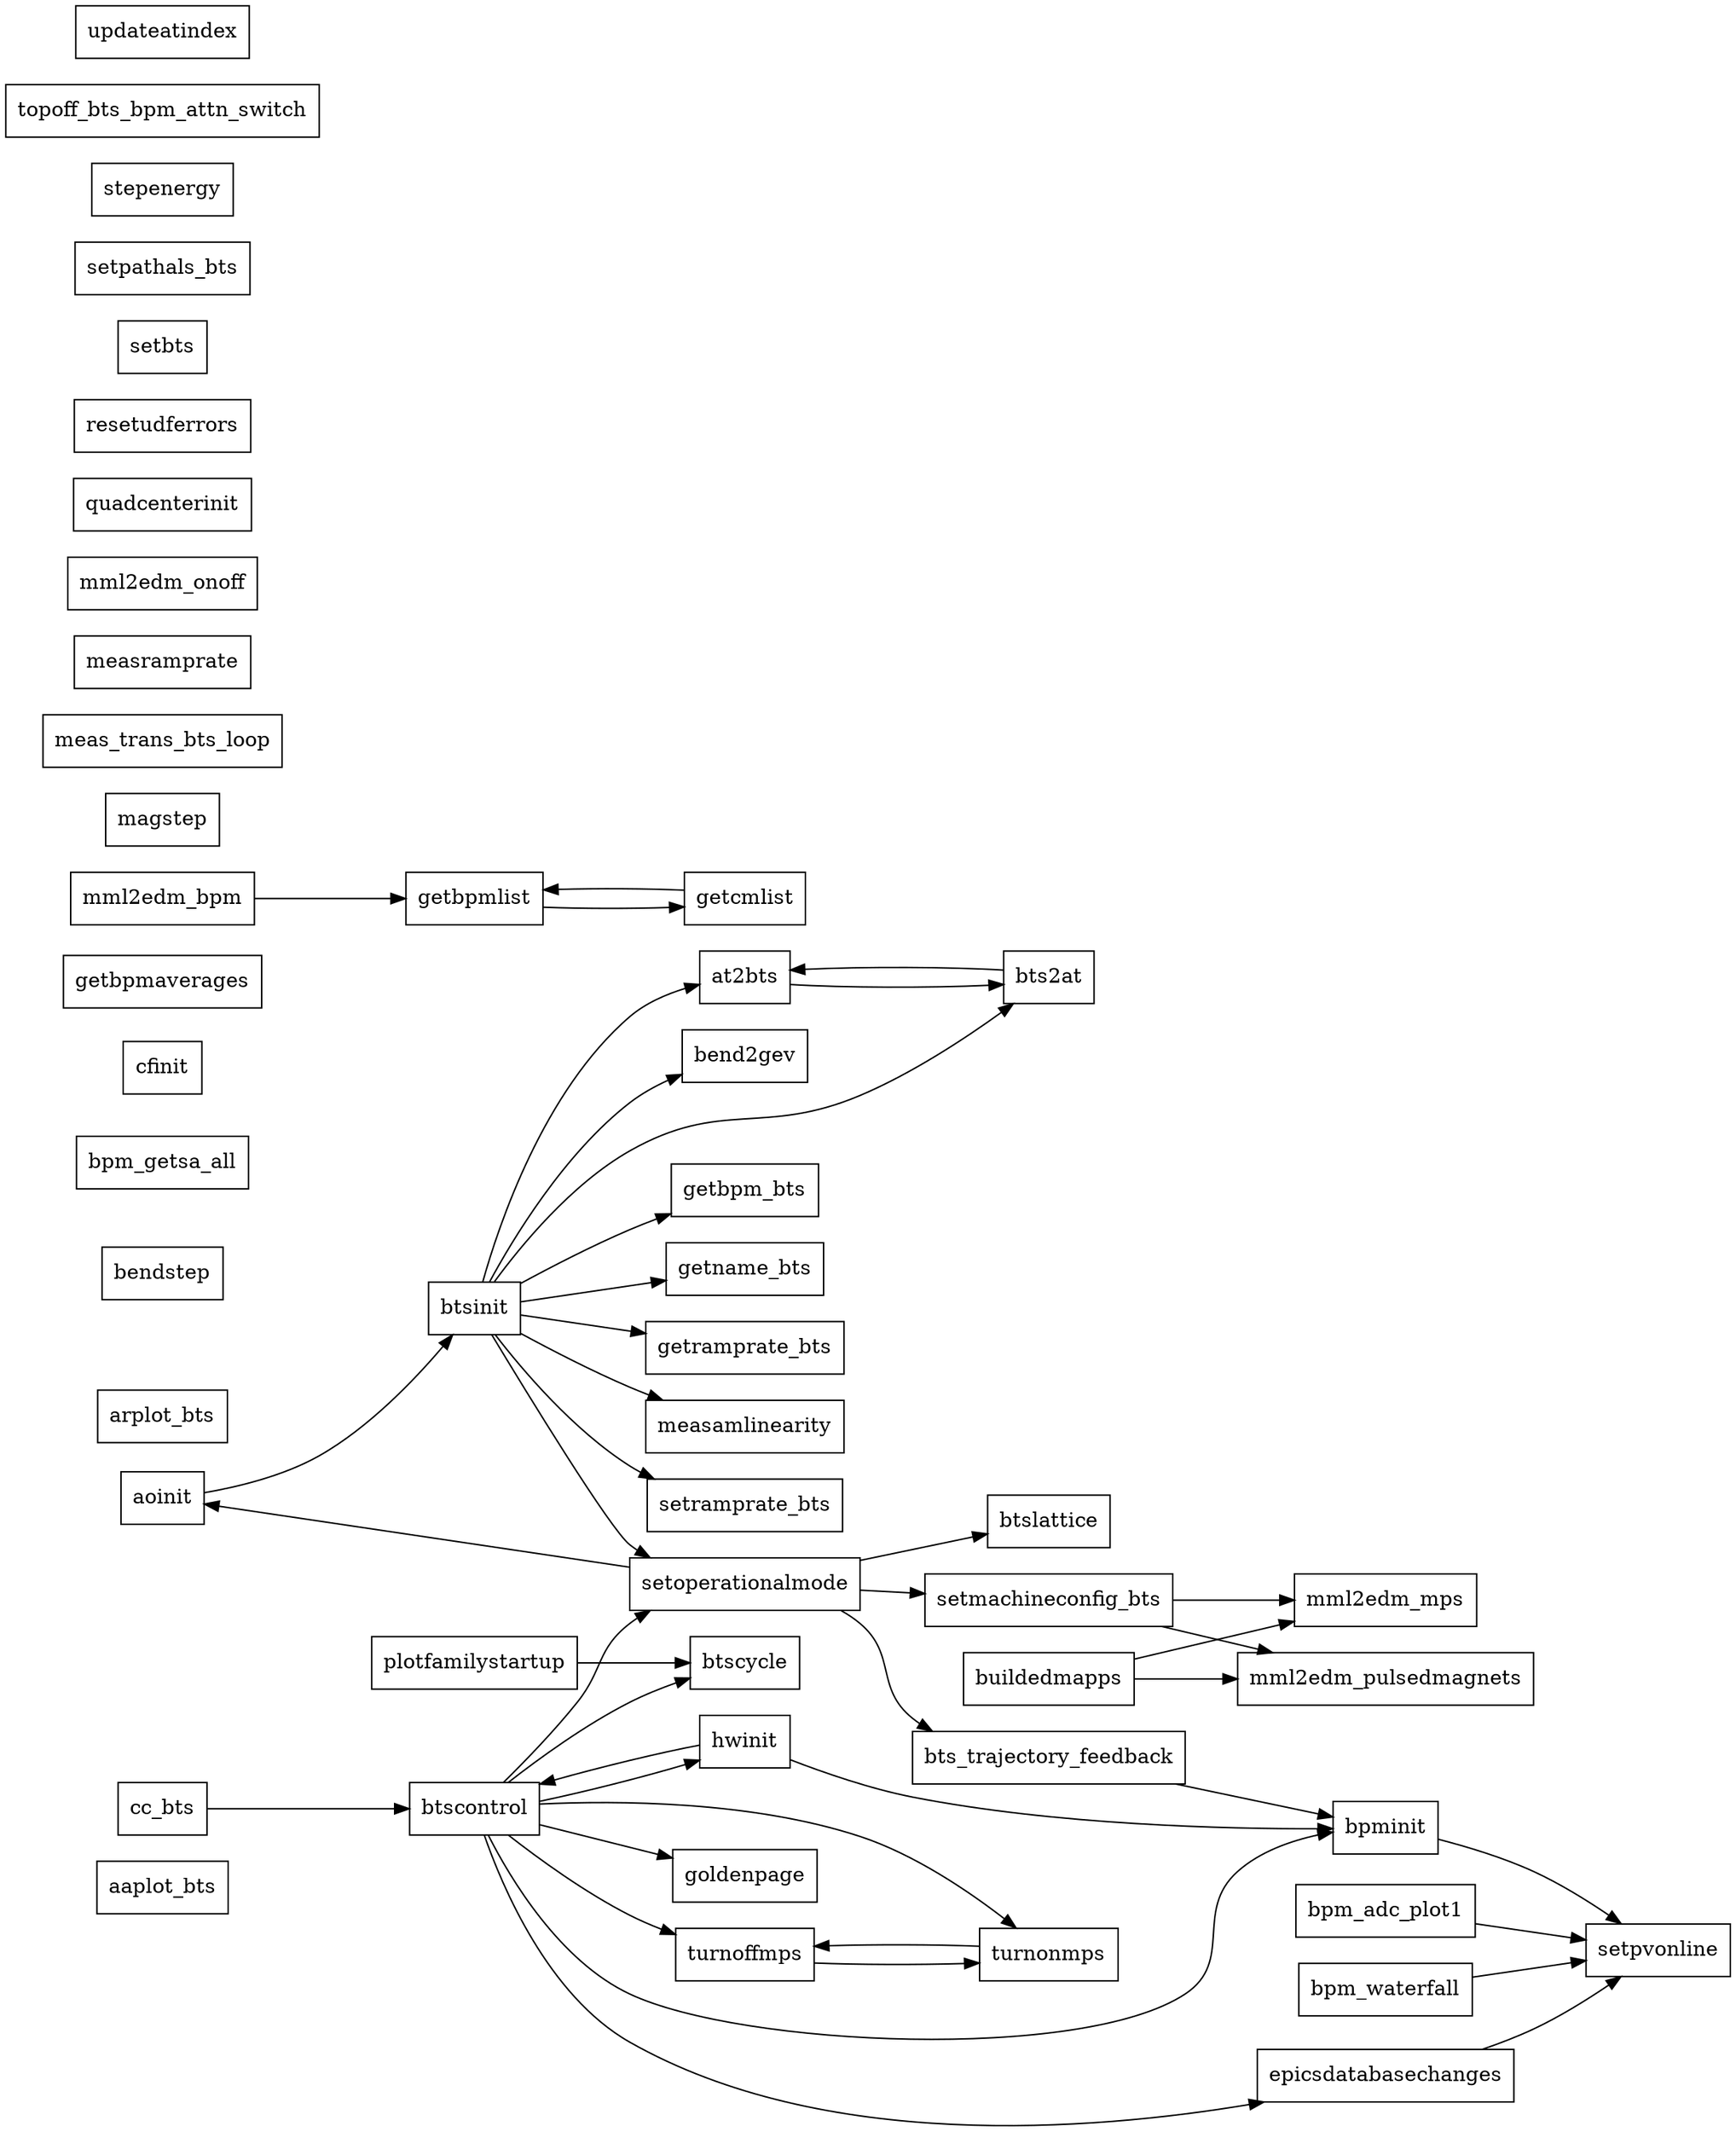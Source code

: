digraph G {
  rankdir=LR;
  node [shape=box];
  "aaplot_bts";
  "aoinit";
  "arplot_bts";
  "at2bts";
  "bend2gev";
  "bendstep";
  "bpm_adc_plot1";
  "bpm_getsa_all";
  "bpm_waterfall";
  "bpminit";
  "bts2at";
  "bts_trajectory_feedback";
  "btscontrol";
  "btscycle";
  "btsinit";
  "btslattice";
  "buildedmapps";
  "cc_bts";
  "cfinit";
  "epicsdatabasechanges";
  "getbpm_bts";
  "getbpmaverages";
  "getbpmlist";
  "getcmlist";
  "getname_bts";
  "getramprate_bts";
  "goldenpage";
  "hwinit";
  "magstep";
  "meas_trans_bts_loop";
  "measamlinearity";
  "measramprate";
  "mml2edm_bpm";
  "mml2edm_mps";
  "mml2edm_onoff";
  "mml2edm_pulsedmagnets";
  "plotfamilystartup";
  "quadcenterinit";
  "resetudferrors";
  "setbts";
  "setmachineconfig_bts";
  "setoperationalmode";
  "setpathals_bts";
  "setpvonline";
  "setramprate_bts";
  "stepenergy";
  "topoff_bts_bpm_attn_switch";
  "turnoffmps";
  "turnonmps";
  "updateatindex";
  "aoinit" -> "btsinit";
  "at2bts" -> "bts2at";
  "bpm_adc_plot1" -> "setpvonline";
  "bpm_waterfall" -> "setpvonline";
  "bpminit" -> "setpvonline";
  "bts2at" -> "at2bts";
  "bts_trajectory_feedback" -> "bpminit";
  "btscontrol" -> "btscycle";
  "btscontrol" -> "turnoffmps";
  "btscontrol" -> "setoperationalmode";
  "btscontrol" -> "bpminit";
  "btscontrol" -> "goldenpage";
  "btscontrol" -> "epicsdatabasechanges";
  "btscontrol" -> "hwinit";
  "btscontrol" -> "turnonmps";
  "btsinit" -> "setramprate_bts";
  "btsinit" -> "getramprate_bts";
  "btsinit" -> "bend2gev";
  "btsinit" -> "bts2at";
  "btsinit" -> "setoperationalmode";
  "btsinit" -> "getbpm_bts";
  "btsinit" -> "at2bts";
  "btsinit" -> "getname_bts";
  "btsinit" -> "measamlinearity";
  "buildedmapps" -> "mml2edm_mps";
  "buildedmapps" -> "mml2edm_pulsedmagnets";
  "cc_bts" -> "btscontrol";
  "epicsdatabasechanges" -> "setpvonline";
  "getbpmlist" -> "getcmlist";
  "getcmlist" -> "getbpmlist";
  "hwinit" -> "bpminit";
  "hwinit" -> "btscontrol";
  "mml2edm_bpm" -> "getbpmlist";
  "plotfamilystartup" -> "btscycle";
  "setmachineconfig_bts" -> "mml2edm_pulsedmagnets";
  "setmachineconfig_bts" -> "mml2edm_mps";
  "setoperationalmode" -> "aoinit";
  "setoperationalmode" -> "setmachineconfig_bts";
  "setoperationalmode" -> "btslattice";
  "setoperationalmode" -> "bts_trajectory_feedback";
  "turnoffmps" -> "turnonmps";
  "turnonmps" -> "turnoffmps";
}
